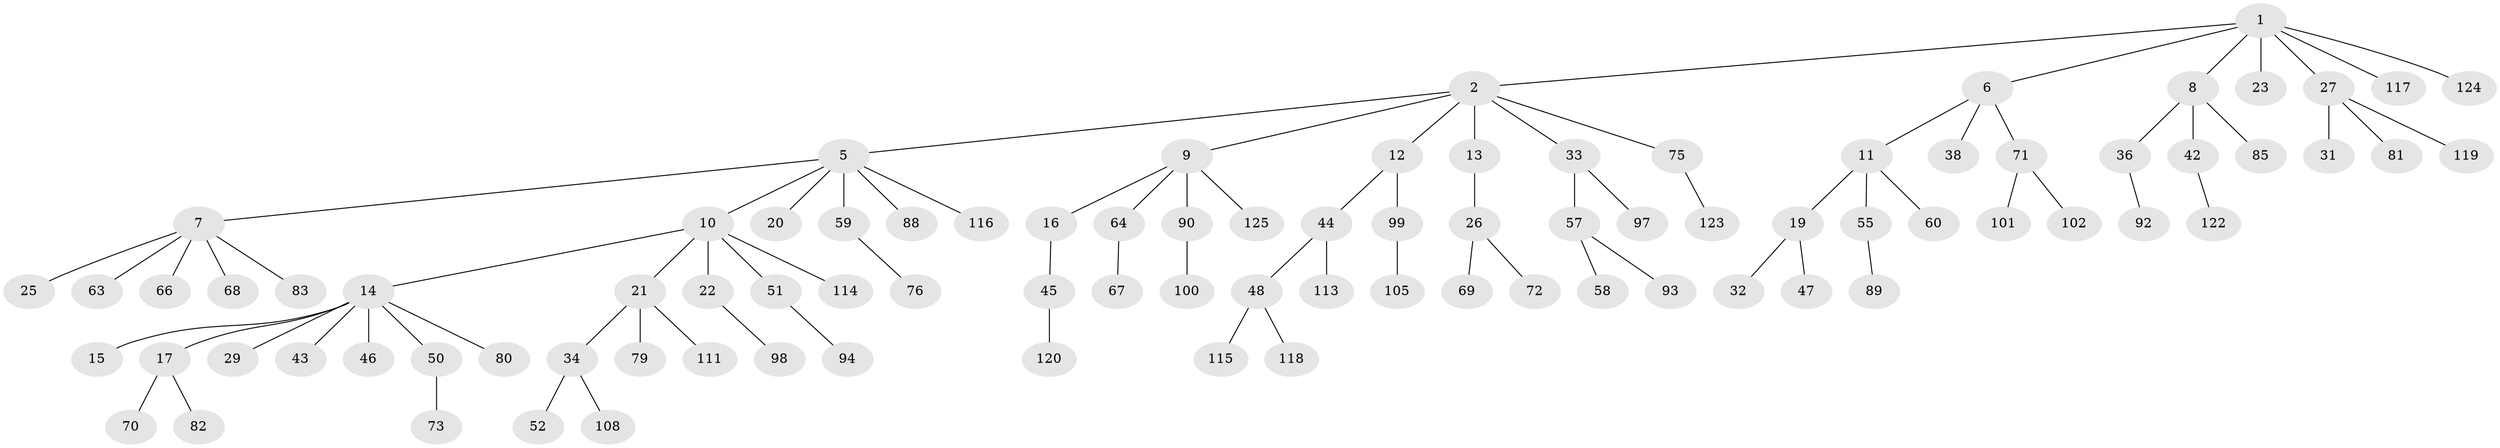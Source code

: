 // Generated by graph-tools (version 1.1) at 2025/24/03/03/25 07:24:06]
// undirected, 90 vertices, 89 edges
graph export_dot {
graph [start="1"]
  node [color=gray90,style=filled];
  1 [super="+3"];
  2 [super="+4"];
  5 [super="+54"];
  6 [super="+129"];
  7 [super="+18"];
  8 [super="+49"];
  9 [super="+30"];
  10 [super="+35"];
  11 [super="+53"];
  12 [super="+41"];
  13 [super="+40"];
  14 [super="+24"];
  15 [super="+127"];
  16 [super="+128"];
  17 [super="+28"];
  19;
  20 [super="+37"];
  21 [super="+39"];
  22 [super="+84"];
  23;
  25;
  26 [super="+62"];
  27 [super="+96"];
  29;
  31;
  32;
  33 [super="+61"];
  34 [super="+74"];
  36;
  38 [super="+131"];
  42 [super="+56"];
  43;
  44;
  45;
  46;
  47 [super="+126"];
  48 [super="+86"];
  50 [super="+65"];
  51 [super="+91"];
  52 [super="+109"];
  55 [super="+104"];
  57;
  58;
  59;
  60 [super="+107"];
  63;
  64;
  66 [super="+95"];
  67 [super="+110"];
  68 [super="+77"];
  69;
  70 [super="+87"];
  71 [super="+78"];
  72;
  73;
  75;
  76 [super="+121"];
  79;
  80;
  81;
  82;
  83 [super="+103"];
  85;
  88 [super="+106"];
  89;
  90;
  92 [super="+112"];
  93;
  94;
  97;
  98;
  99;
  100;
  101;
  102;
  105;
  108;
  111;
  113 [super="+130"];
  114;
  115;
  116;
  117;
  118;
  119;
  120;
  122;
  123;
  124;
  125;
  1 -- 2;
  1 -- 6;
  1 -- 27;
  1 -- 117;
  1 -- 8;
  1 -- 124;
  1 -- 23;
  2 -- 5;
  2 -- 9;
  2 -- 12;
  2 -- 33;
  2 -- 75;
  2 -- 13;
  5 -- 7;
  5 -- 10;
  5 -- 20;
  5 -- 59;
  5 -- 88;
  5 -- 116;
  6 -- 11;
  6 -- 38;
  6 -- 71;
  7 -- 25;
  7 -- 63;
  7 -- 68;
  7 -- 83;
  7 -- 66;
  8 -- 36;
  8 -- 42;
  8 -- 85;
  9 -- 16;
  9 -- 64;
  9 -- 90;
  9 -- 125;
  10 -- 14;
  10 -- 21;
  10 -- 22;
  10 -- 51;
  10 -- 114;
  11 -- 19;
  11 -- 55;
  11 -- 60;
  12 -- 44;
  12 -- 99;
  13 -- 26;
  14 -- 15;
  14 -- 17;
  14 -- 43;
  14 -- 46;
  14 -- 50;
  14 -- 80;
  14 -- 29;
  16 -- 45;
  17 -- 70;
  17 -- 82;
  19 -- 32;
  19 -- 47;
  21 -- 34;
  21 -- 79;
  21 -- 111;
  22 -- 98;
  26 -- 69;
  26 -- 72;
  27 -- 31;
  27 -- 81;
  27 -- 119;
  33 -- 57;
  33 -- 97;
  34 -- 52;
  34 -- 108;
  36 -- 92;
  42 -- 122;
  44 -- 48;
  44 -- 113;
  45 -- 120;
  48 -- 118;
  48 -- 115;
  50 -- 73;
  51 -- 94;
  55 -- 89;
  57 -- 58;
  57 -- 93;
  59 -- 76;
  64 -- 67;
  71 -- 101;
  71 -- 102;
  75 -- 123;
  90 -- 100;
  99 -- 105;
}

